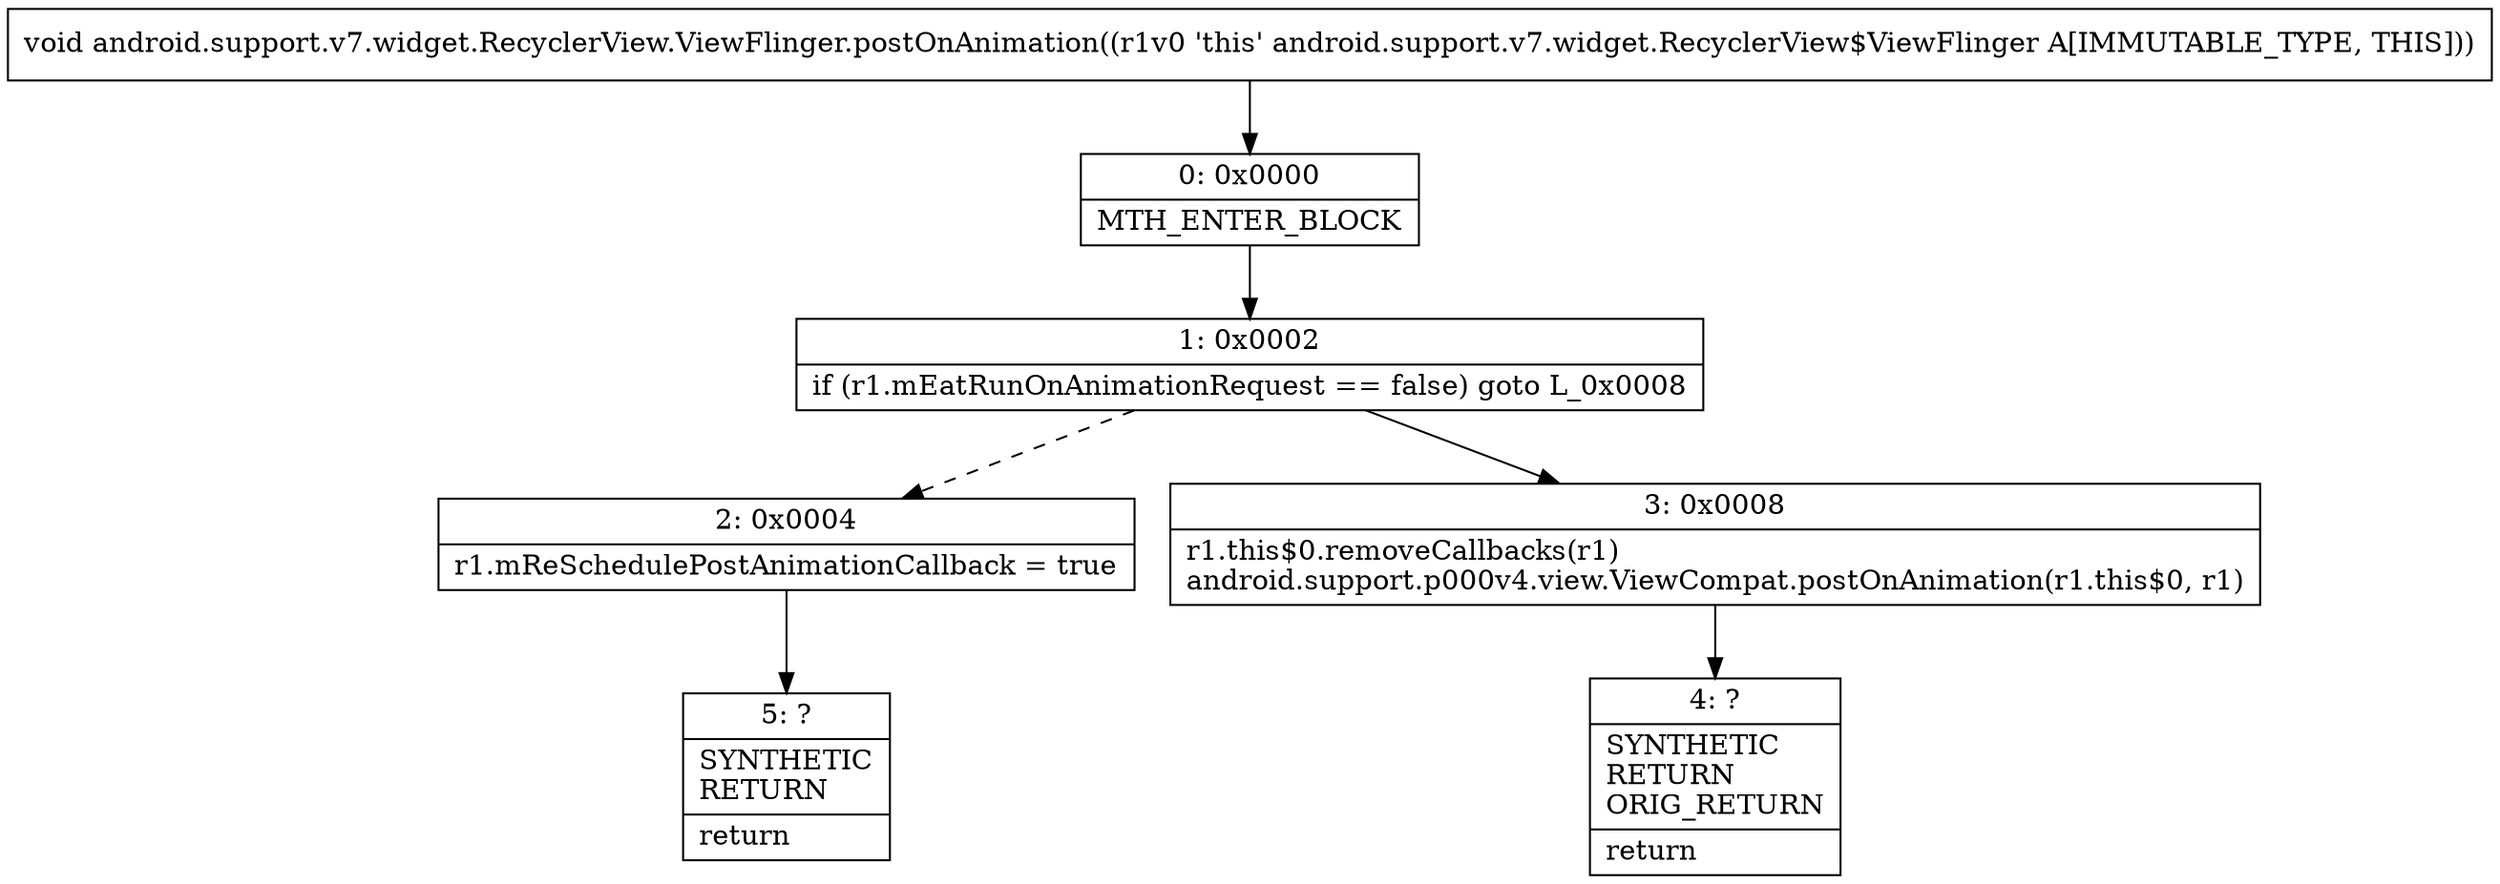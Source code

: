 digraph "CFG forandroid.support.v7.widget.RecyclerView.ViewFlinger.postOnAnimation()V" {
Node_0 [shape=record,label="{0\:\ 0x0000|MTH_ENTER_BLOCK\l}"];
Node_1 [shape=record,label="{1\:\ 0x0002|if (r1.mEatRunOnAnimationRequest == false) goto L_0x0008\l}"];
Node_2 [shape=record,label="{2\:\ 0x0004|r1.mReSchedulePostAnimationCallback = true\l}"];
Node_3 [shape=record,label="{3\:\ 0x0008|r1.this$0.removeCallbacks(r1)\landroid.support.p000v4.view.ViewCompat.postOnAnimation(r1.this$0, r1)\l}"];
Node_4 [shape=record,label="{4\:\ ?|SYNTHETIC\lRETURN\lORIG_RETURN\l|return\l}"];
Node_5 [shape=record,label="{5\:\ ?|SYNTHETIC\lRETURN\l|return\l}"];
MethodNode[shape=record,label="{void android.support.v7.widget.RecyclerView.ViewFlinger.postOnAnimation((r1v0 'this' android.support.v7.widget.RecyclerView$ViewFlinger A[IMMUTABLE_TYPE, THIS])) }"];
MethodNode -> Node_0;
Node_0 -> Node_1;
Node_1 -> Node_2[style=dashed];
Node_1 -> Node_3;
Node_2 -> Node_5;
Node_3 -> Node_4;
}

